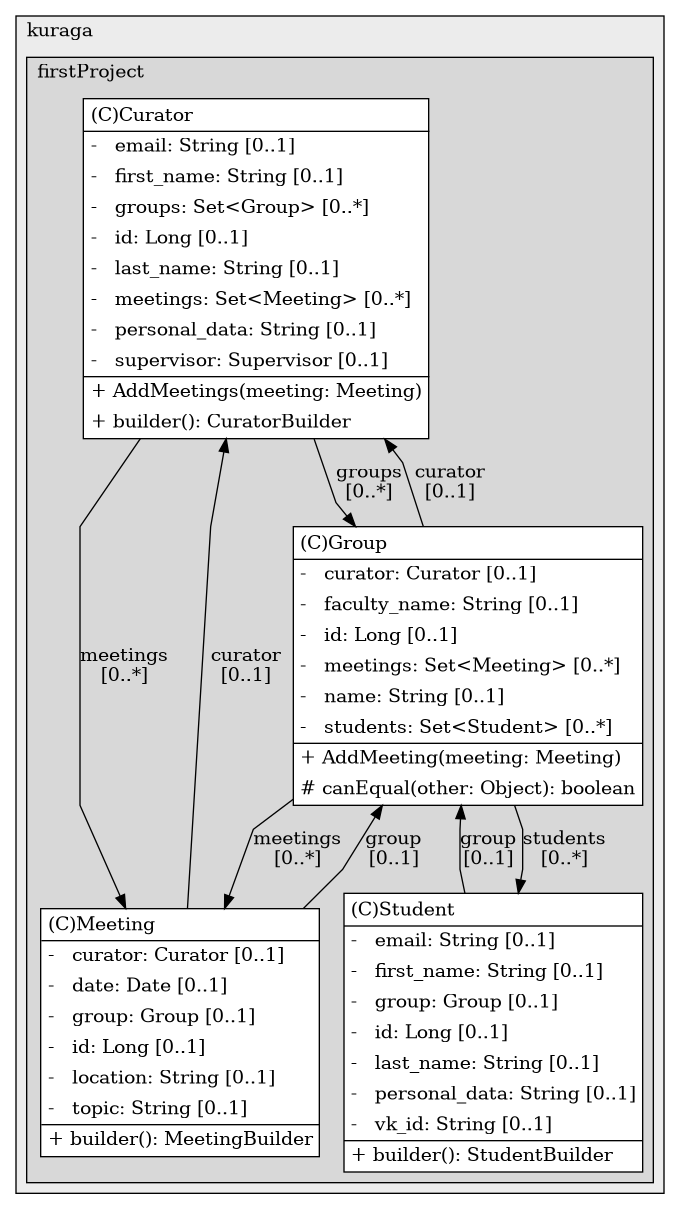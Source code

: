 @startuml

/' diagram meta data start
config=StructureConfiguration;
{
  "projectClassification": {
    "searchMode": "OpenProject", // OpenProject, AllProjects
    "includedProjects": "",
    "pathEndKeywords": "*.impl",
    "isClientPath": "",
    "isClientName": "",
    "isTestPath": "",
    "isTestName": "",
    "isMappingPath": "",
    "isMappingName": "",
    "isDataAccessPath": "",
    "isDataAccessName": "",
    "isDataStructurePath": "",
    "isDataStructureName": "",
    "isInterfaceStructuresPath": "",
    "isInterfaceStructuresName": "",
    "isEntryPointPath": "",
    "isEntryPointName": "",
    "treatFinalFieldsAsMandatory": false
  },
  "graphRestriction": {
    "classPackageExcludeFilter": "",
    "classPackageIncludeFilter": "",
    "classNameExcludeFilter": "",
    "classNameIncludeFilter": "",
    "methodNameExcludeFilter": "",
    "methodNameIncludeFilter": "",
    "removeByInheritance": "", // inheritance/annotation based filtering is done in a second step
    "removeByAnnotation": "",
    "removeByClassPackage": "", // cleanup the graph after inheritance/annotation based filtering is done
    "removeByClassName": "",
    "cutMappings": false,
    "cutEnum": true,
    "cutTests": true,
    "cutClient": true,
    "cutDataAccess": true,
    "cutInterfaceStructures": true,
    "cutDataStructures": true,
    "cutGetterAndSetter": true,
    "cutConstructors": true
  },
  "graphTraversal": {
    "forwardDepth": 3,
    "backwardDepth": 3,
    "classPackageExcludeFilter": "",
    "classPackageIncludeFilter": "",
    "classNameExcludeFilter": "",
    "classNameIncludeFilter": "",
    "methodNameExcludeFilter": "",
    "methodNameIncludeFilter": "",
    "hideMappings": false,
    "hideDataStructures": false,
    "hidePrivateMethods": true,
    "hideInterfaceCalls": true, // indirection: implementation -> interface (is hidden) -> implementation
    "onlyShowApplicationEntryPoints": false, // root node is included
    "useMethodCallsForStructureDiagram": "ForwardOnly" // ForwardOnly, BothDirections, No
  },
  "details": {
    "aggregation": "GroupByClass", // ByClass, GroupByClass, None
    "showClassGenericTypes": true,
    "showMethods": true,
    "showMethodParameterNames": true,
    "showMethodParameterTypes": true,
    "showMethodReturnType": true,
    "showPackageLevels": 2,
    "showDetailedClassStructure": true
  },
  "rootClass": "bks2101.kuraga.firstProject.models.Student",
  "extensionCallbackMethod": "" // qualified.class.name#methodName - signature: public static String method(String)
}
diagram meta data end '/



digraph g {
    rankdir="TB"
    splines=polyline
    

'nodes 
subgraph cluster_1120103501 { 
   	label=kuraga
	labeljust=l
	fillcolor="#ececec"
	style=filled
   
   subgraph cluster_1316873052 { 
   	label=firstProject
	labeljust=l
	fillcolor="#d8d8d8"
	style=filled
   
   Curator299579752[
	label=<<TABLE BORDER="1" CELLBORDER="0" CELLPADDING="4" CELLSPACING="0">
<TR><TD ALIGN="LEFT" >(C)Curator</TD></TR>
<HR/>
<TR><TD ALIGN="LEFT" >-   email: String [0..1]</TD></TR>
<TR><TD ALIGN="LEFT" >-   first_name: String [0..1]</TD></TR>
<TR><TD ALIGN="LEFT" >-   groups: Set&lt;Group&gt; [0..*]</TD></TR>
<TR><TD ALIGN="LEFT" >-   id: Long [0..1]</TD></TR>
<TR><TD ALIGN="LEFT" >-   last_name: String [0..1]</TD></TR>
<TR><TD ALIGN="LEFT" >-   meetings: Set&lt;Meeting&gt; [0..*]</TD></TR>
<TR><TD ALIGN="LEFT" >-   personal_data: String [0..1]</TD></TR>
<TR><TD ALIGN="LEFT" >-   supervisor: Supervisor [0..1]</TD></TR>
<HR/>
<TR><TD ALIGN="LEFT" >+ AddMeetings(meeting: Meeting)</TD></TR>
<TR><TD ALIGN="LEFT" >+ builder(): CuratorBuilder</TD></TR>
</TABLE>>
	style=filled
	margin=0
	shape=plaintext
	fillcolor="#FFFFFF"
];

Group299579752[
	label=<<TABLE BORDER="1" CELLBORDER="0" CELLPADDING="4" CELLSPACING="0">
<TR><TD ALIGN="LEFT" >(C)Group</TD></TR>
<HR/>
<TR><TD ALIGN="LEFT" >-   curator: Curator [0..1]</TD></TR>
<TR><TD ALIGN="LEFT" >-   faculty_name: String [0..1]</TD></TR>
<TR><TD ALIGN="LEFT" >-   id: Long [0..1]</TD></TR>
<TR><TD ALIGN="LEFT" >-   meetings: Set&lt;Meeting&gt; [0..*]</TD></TR>
<TR><TD ALIGN="LEFT" >-   name: String [0..1]</TD></TR>
<TR><TD ALIGN="LEFT" >-   students: Set&lt;Student&gt; [0..*]</TD></TR>
<HR/>
<TR><TD ALIGN="LEFT" >+ AddMeeting(meeting: Meeting)</TD></TR>
<TR><TD ALIGN="LEFT" ># canEqual(other: Object): boolean</TD></TR>
</TABLE>>
	style=filled
	margin=0
	shape=plaintext
	fillcolor="#FFFFFF"
];

Meeting299579752[
	label=<<TABLE BORDER="1" CELLBORDER="0" CELLPADDING="4" CELLSPACING="0">
<TR><TD ALIGN="LEFT" >(C)Meeting</TD></TR>
<HR/>
<TR><TD ALIGN="LEFT" >-   curator: Curator [0..1]</TD></TR>
<TR><TD ALIGN="LEFT" >-   date: Date [0..1]</TD></TR>
<TR><TD ALIGN="LEFT" >-   group: Group [0..1]</TD></TR>
<TR><TD ALIGN="LEFT" >-   id: Long [0..1]</TD></TR>
<TR><TD ALIGN="LEFT" >-   location: String [0..1]</TD></TR>
<TR><TD ALIGN="LEFT" >-   topic: String [0..1]</TD></TR>
<HR/>
<TR><TD ALIGN="LEFT" >+ builder(): MeetingBuilder</TD></TR>
</TABLE>>
	style=filled
	margin=0
	shape=plaintext
	fillcolor="#FFFFFF"
];

Student299579752[
	label=<<TABLE BORDER="1" CELLBORDER="0" CELLPADDING="4" CELLSPACING="0">
<TR><TD ALIGN="LEFT" >(C)Student</TD></TR>
<HR/>
<TR><TD ALIGN="LEFT" >-   email: String [0..1]</TD></TR>
<TR><TD ALIGN="LEFT" >-   first_name: String [0..1]</TD></TR>
<TR><TD ALIGN="LEFT" >-   group: Group [0..1]</TD></TR>
<TR><TD ALIGN="LEFT" >-   id: Long [0..1]</TD></TR>
<TR><TD ALIGN="LEFT" >-   last_name: String [0..1]</TD></TR>
<TR><TD ALIGN="LEFT" >-   personal_data: String [0..1]</TD></TR>
<TR><TD ALIGN="LEFT" >-   vk_id: String [0..1]</TD></TR>
<HR/>
<TR><TD ALIGN="LEFT" >+ builder(): StudentBuilder</TD></TR>
</TABLE>>
	style=filled
	margin=0
	shape=plaintext
	fillcolor="#FFFFFF"
];
} 
} 

'edges    
Curator299579752 -> Group299579752[label="groups
[0..*]"];
Curator299579752 -> Meeting299579752[label="meetings
[0..*]"];
Group299579752 -> Curator299579752[label="curator
[0..1]"];
Group299579752 -> Meeting299579752[label="meetings
[0..*]"];
Group299579752 -> Student299579752[label="students
[0..*]"];
Meeting299579752 -> Curator299579752[label="curator
[0..1]"];
Meeting299579752 -> Group299579752[label="group
[0..1]"];
Student299579752 -> Group299579752[label="group
[0..1]"];
    
}
@enduml